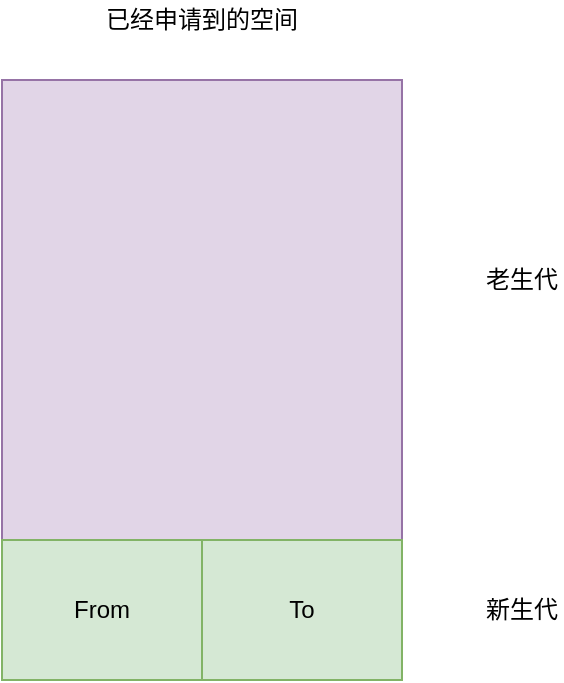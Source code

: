 <mxfile version="12.4.2" type="device" pages="1"><diagram id="xkhtNJQnSi8hyNEb7mng" name="Page-1"><mxGraphModel dx="946" dy="1754" grid="1" gridSize="10" guides="1" tooltips="1" connect="1" arrows="1" fold="1" page="1" pageScale="1" pageWidth="827" pageHeight="1169" math="0" shadow="0"><root><mxCell id="0"/><mxCell id="1" parent="0"/><mxCell id="Aqj6MWsUaiVpXPT02ePT-1" value="" style="rounded=0;whiteSpace=wrap;html=1;fillColor=#e1d5e7;strokeColor=#9673a6;" parent="1" vertex="1"><mxGeometry x="360" y="-70" width="200" height="230" as="geometry"/></mxCell><mxCell id="Aqj6MWsUaiVpXPT02ePT-2" value="From" style="rounded=0;whiteSpace=wrap;html=1;fillColor=#d5e8d4;strokeColor=#82b366;" parent="1" vertex="1"><mxGeometry x="360" y="160" width="100" height="70" as="geometry"/></mxCell><mxCell id="FQPUQ9fn2rqloGBAKFmd-4" value="To" style="rounded=0;whiteSpace=wrap;html=1;fillColor=#d5e8d4;strokeColor=#82b366;" parent="1" vertex="1"><mxGeometry x="460" y="160" width="100" height="70" as="geometry"/></mxCell><mxCell id="ScXQpFn1D4qJoCnBu5K7-1" value="新生代" style="text;html=1;strokeColor=none;fillColor=none;align=center;verticalAlign=middle;whiteSpace=wrap;rounded=0;" vertex="1" parent="1"><mxGeometry x="600" y="185" width="40" height="20" as="geometry"/></mxCell><mxCell id="ScXQpFn1D4qJoCnBu5K7-3" value="老生代" style="text;html=1;strokeColor=none;fillColor=none;align=center;verticalAlign=middle;whiteSpace=wrap;rounded=0;" vertex="1" parent="1"><mxGeometry x="600" y="20" width="40" height="20" as="geometry"/></mxCell><mxCell id="ScXQpFn1D4qJoCnBu5K7-4" value="已经申请到的空间" style="text;html=1;strokeColor=none;fillColor=none;align=center;verticalAlign=middle;whiteSpace=wrap;rounded=0;" vertex="1" parent="1"><mxGeometry x="405" y="-110" width="110" height="20" as="geometry"/></mxCell></root></mxGraphModel></diagram></mxfile>